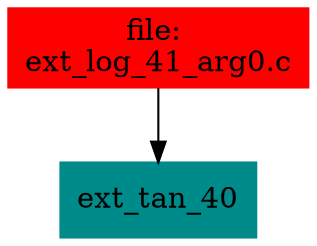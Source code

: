 digraph G {
node [shape=box]

0 [label="file: 
ext_log_41_arg0.c",color=red, style=filled]
1 [label="ext_tan_40",color=cyan4, style=filled]
0 -> 1


}

